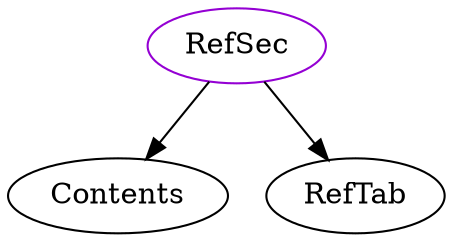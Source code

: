 digraph refsec{
RefSec -> Contents;
RefSec -> RefTab;
RefSec	[shape=oval, color=darkviolet, label="RefSec"];
}
